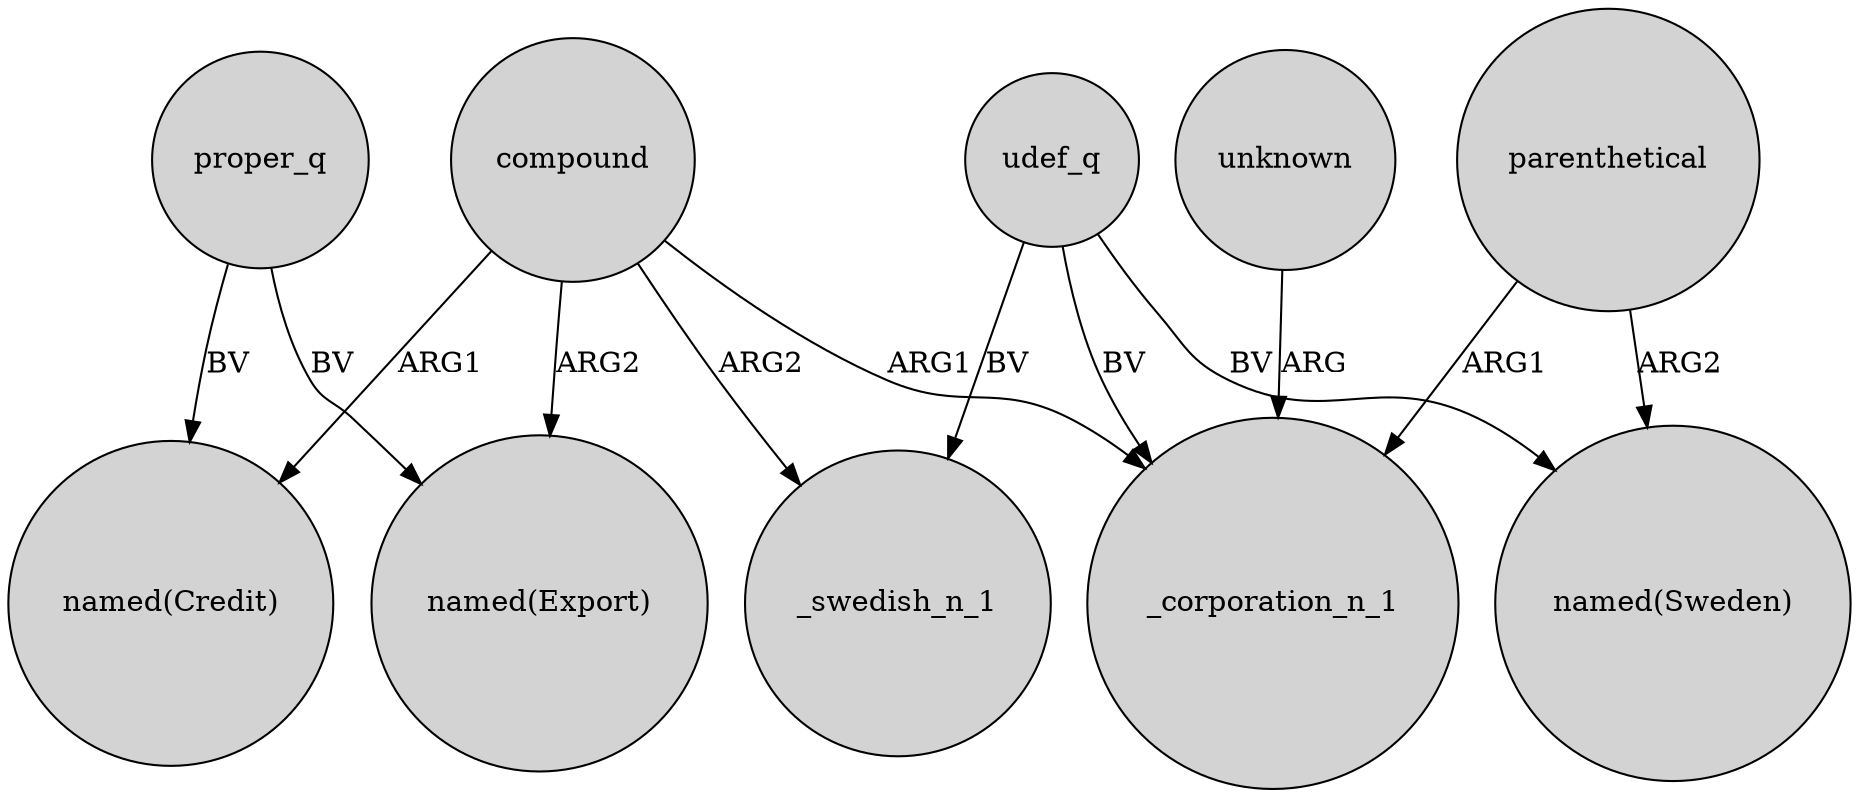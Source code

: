 digraph {
	node [shape=circle style=filled]
	compound -> "named(Credit)" [label=ARG1]
	udef_q -> _swedish_n_1 [label=BV]
	udef_q -> "named(Sweden)" [label=BV]
	compound -> _corporation_n_1 [label=ARG1]
	parenthetical -> "named(Sweden)" [label=ARG2]
	proper_q -> "named(Export)" [label=BV]
	unknown -> _corporation_n_1 [label=ARG]
	compound -> "named(Export)" [label=ARG2]
	compound -> _swedish_n_1 [label=ARG2]
	parenthetical -> _corporation_n_1 [label=ARG1]
	proper_q -> "named(Credit)" [label=BV]
	udef_q -> _corporation_n_1 [label=BV]
}
